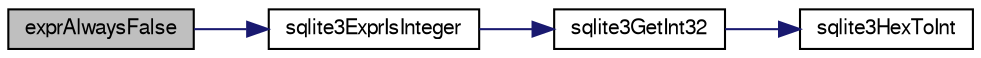 digraph "exprAlwaysFalse"
{
  edge [fontname="FreeSans",fontsize="10",labelfontname="FreeSans",labelfontsize="10"];
  node [fontname="FreeSans",fontsize="10",shape=record];
  rankdir="LR";
  Node100299 [label="exprAlwaysFalse",height=0.2,width=0.4,color="black", fillcolor="grey75", style="filled", fontcolor="black"];
  Node100299 -> Node100300 [color="midnightblue",fontsize="10",style="solid",fontname="FreeSans"];
  Node100300 [label="sqlite3ExprIsInteger",height=0.2,width=0.4,color="black", fillcolor="white", style="filled",URL="$sqlite3_8c.html#a93009f02d365fbdd3f83865b723fd950"];
  Node100300 -> Node100301 [color="midnightblue",fontsize="10",style="solid",fontname="FreeSans"];
  Node100301 [label="sqlite3GetInt32",height=0.2,width=0.4,color="black", fillcolor="white", style="filled",URL="$sqlite3_8c.html#a5f876209b4343549fc9224cd11c70928"];
  Node100301 -> Node100302 [color="midnightblue",fontsize="10",style="solid",fontname="FreeSans"];
  Node100302 [label="sqlite3HexToInt",height=0.2,width=0.4,color="black", fillcolor="white", style="filled",URL="$sqlite3_8c.html#ae3802c77b18399c03c8c9f973ff47239"];
}
